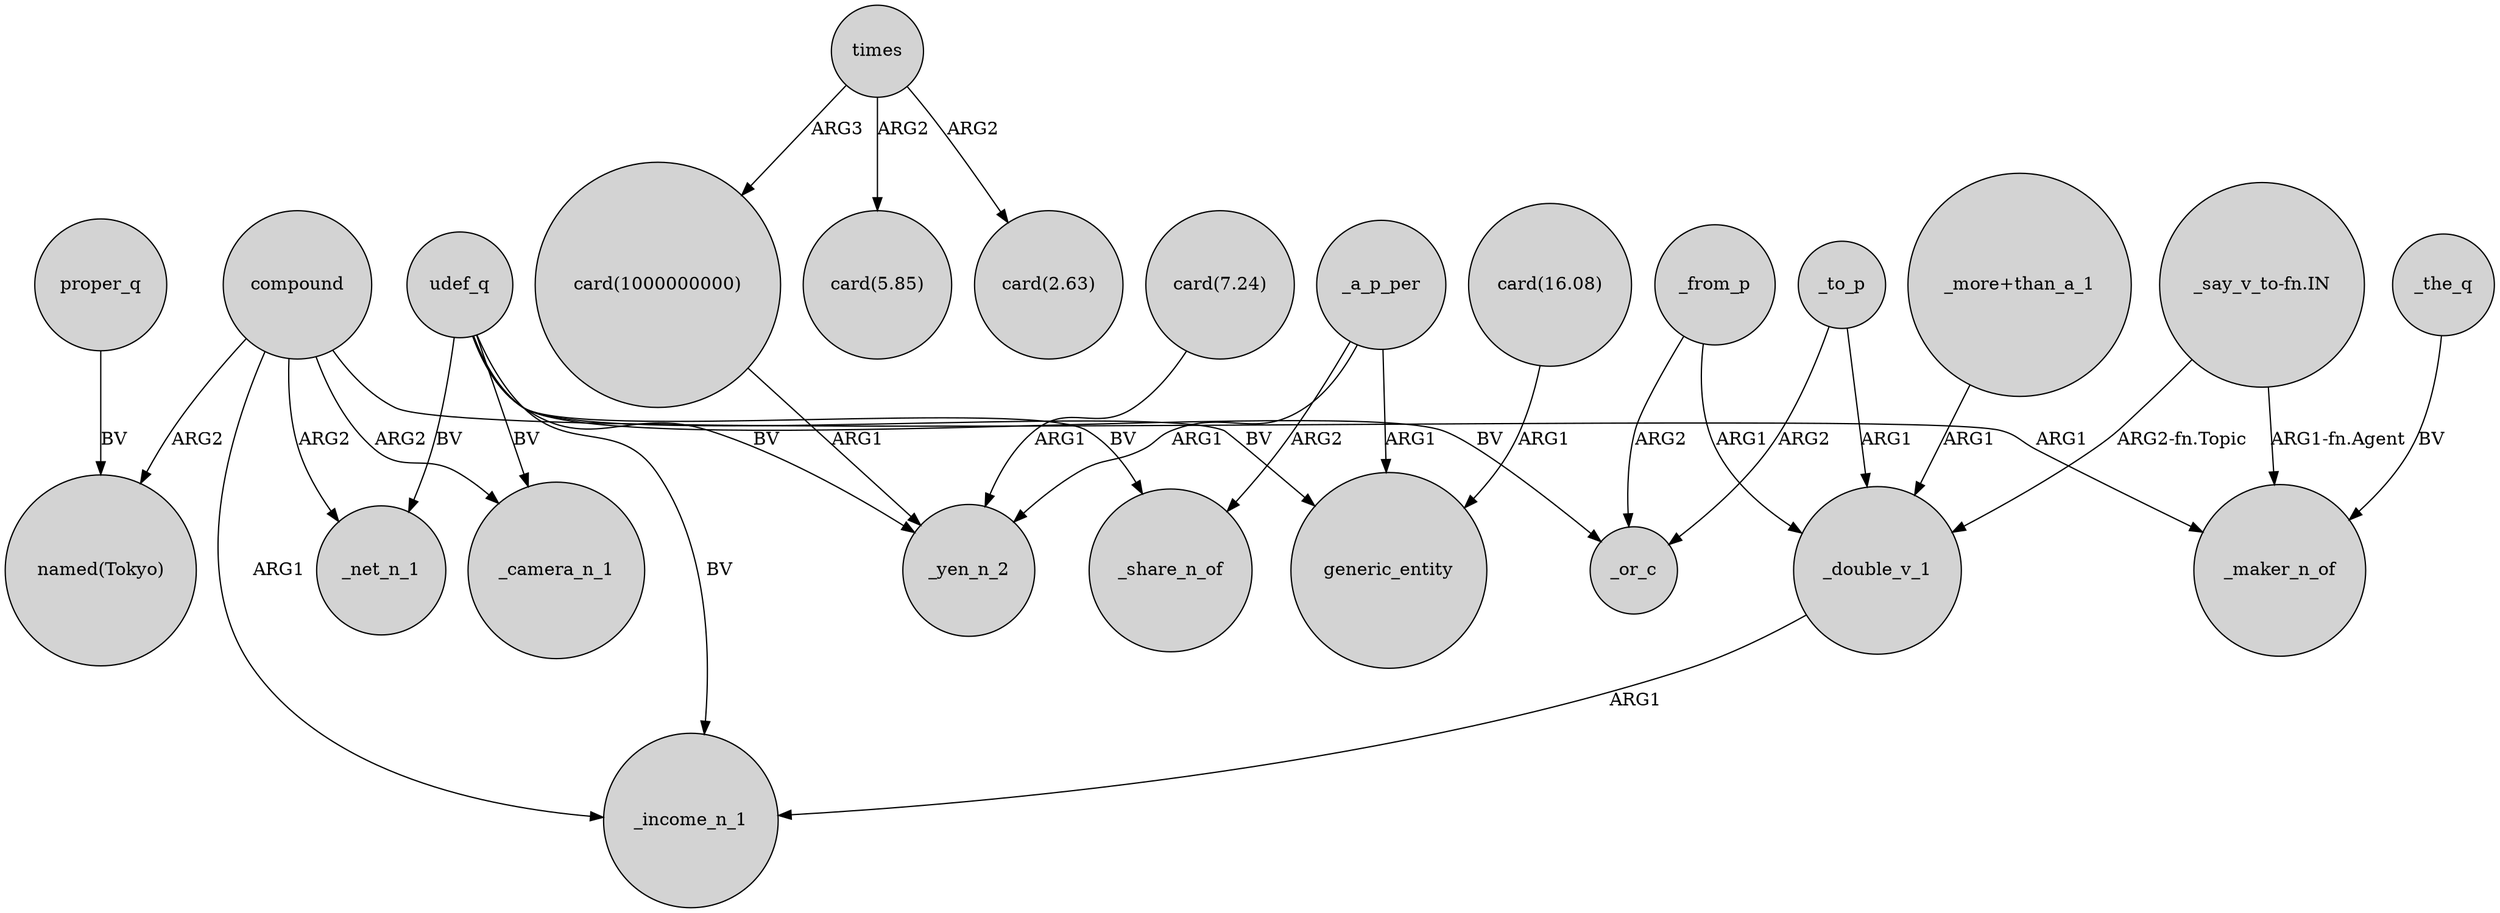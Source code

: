 digraph {
	node [shape=circle style=filled]
	compound -> "named(Tokyo)" [label=ARG2]
	udef_q -> _camera_n_1 [label=BV]
	udef_q -> _yen_n_2 [label=BV]
	"card(1000000000)" -> _yen_n_2 [label=ARG1]
	udef_q -> generic_entity [label=BV]
	compound -> _income_n_1 [label=ARG1]
	_a_p_per -> _yen_n_2 [label=ARG1]
	_a_p_per -> _share_n_of [label=ARG2]
	compound -> _maker_n_of [label=ARG1]
	"card(16.08)" -> generic_entity [label=ARG1]
	_double_v_1 -> _income_n_1 [label=ARG1]
	"card(7.24)" -> _yen_n_2 [label=ARG1]
	_the_q -> _maker_n_of [label=BV]
	"_more+than_a_1" -> _double_v_1 [label=ARG1]
	proper_q -> "named(Tokyo)" [label=BV]
	_to_p -> _double_v_1 [label=ARG1]
	udef_q -> _or_c [label=BV]
	_to_p -> _or_c [label=ARG2]
	compound -> _camera_n_1 [label=ARG2]
	times -> "card(1000000000)" [label=ARG3]
	times -> "card(5.85)" [label=ARG2]
	compound -> _net_n_1 [label=ARG2]
	_from_p -> _or_c [label=ARG2]
	"_say_v_to-fn.IN" -> _double_v_1 [label="ARG2-fn.Topic"]
	times -> "card(2.63)" [label=ARG2]
	_a_p_per -> generic_entity [label=ARG1]
	udef_q -> _share_n_of [label=BV]
	udef_q -> _net_n_1 [label=BV]
	"_say_v_to-fn.IN" -> _maker_n_of [label="ARG1-fn.Agent"]
	_from_p -> _double_v_1 [label=ARG1]
	udef_q -> _income_n_1 [label=BV]
}
